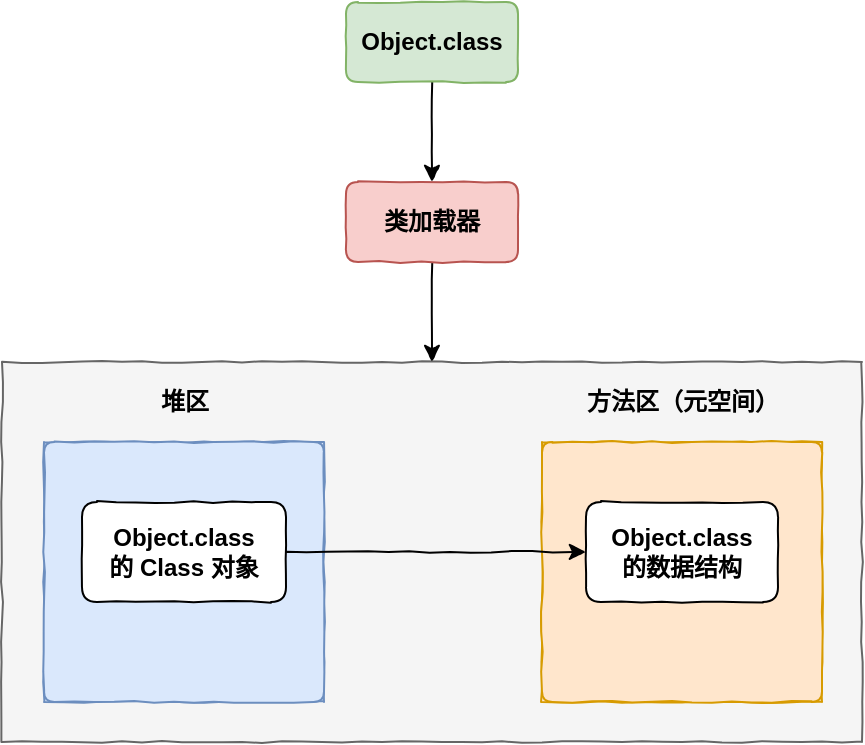 <mxfile version="14.6.13" type="device"><diagram id="C5RBs43oDa-KdzZeNtuy" name="Page-1"><mxGraphModel dx="750" dy="668" grid="1" gridSize="10" guides="1" tooltips="1" connect="1" arrows="1" fold="1" page="1" pageScale="1" pageWidth="827" pageHeight="583" math="0" shadow="0"><root><mxCell id="WIyWlLk6GJQsqaUBKTNV-0"/><mxCell id="WIyWlLk6GJQsqaUBKTNV-1" parent="WIyWlLk6GJQsqaUBKTNV-0"/><mxCell id="VwvUUWEIFNTfMQbyaGyn-10" value="" style="rounded=0;whiteSpace=wrap;html=1;fillColor=#f5f5f5;strokeColor=#666666;fontColor=#333333;comic=1;backgroundOutline=0;jiggle=1;" vertex="1" parent="WIyWlLk6GJQsqaUBKTNV-1"><mxGeometry x="199" y="230" width="430" height="190" as="geometry"/></mxCell><mxCell id="VwvUUWEIFNTfMQbyaGyn-13" style="edgeStyle=orthogonalEdgeStyle;rounded=0;orthogonalLoop=1;jettySize=auto;html=1;entryX=0.5;entryY=0;entryDx=0;entryDy=0;comic=1;backgroundOutline=0;jiggle=1;" edge="1" parent="WIyWlLk6GJQsqaUBKTNV-1" source="VwvUUWEIFNTfMQbyaGyn-0" target="VwvUUWEIFNTfMQbyaGyn-1"><mxGeometry relative="1" as="geometry"/></mxCell><mxCell id="VwvUUWEIFNTfMQbyaGyn-0" value="&lt;b&gt;Object.class&lt;/b&gt;" style="rounded=1;whiteSpace=wrap;html=1;fillColor=#d5e8d4;strokeColor=#82b366;comic=1;backgroundOutline=0;jiggle=1;" vertex="1" parent="WIyWlLk6GJQsqaUBKTNV-1"><mxGeometry x="371" y="50" width="86" height="40" as="geometry"/></mxCell><mxCell id="VwvUUWEIFNTfMQbyaGyn-14" style="edgeStyle=orthogonalEdgeStyle;rounded=0;orthogonalLoop=1;jettySize=auto;html=1;entryX=0.5;entryY=0;entryDx=0;entryDy=0;comic=1;backgroundOutline=0;jiggle=1;" edge="1" parent="WIyWlLk6GJQsqaUBKTNV-1" source="VwvUUWEIFNTfMQbyaGyn-1" target="VwvUUWEIFNTfMQbyaGyn-10"><mxGeometry relative="1" as="geometry"/></mxCell><mxCell id="VwvUUWEIFNTfMQbyaGyn-1" value="&lt;b&gt;类加载器&lt;/b&gt;" style="rounded=1;whiteSpace=wrap;html=1;fillColor=#f8cecc;strokeColor=#b85450;comic=1;backgroundOutline=0;jiggle=1;" vertex="1" parent="WIyWlLk6GJQsqaUBKTNV-1"><mxGeometry x="371" y="140" width="86" height="40" as="geometry"/></mxCell><mxCell id="VwvUUWEIFNTfMQbyaGyn-8" value="" style="group;fillColor=#dae8fc;strokeColor=#6c8ebf;comic=1;backgroundOutline=0;jiggle=1;" vertex="1" connectable="0" parent="WIyWlLk6GJQsqaUBKTNV-1"><mxGeometry x="220" y="270" width="140" height="130" as="geometry"/></mxCell><mxCell id="VwvUUWEIFNTfMQbyaGyn-3" value="" style="rounded=1;whiteSpace=wrap;html=1;arcSize=4;fillColor=#dae8fc;strokeColor=#6c8ebf;comic=1;backgroundOutline=0;jiggle=1;" vertex="1" parent="VwvUUWEIFNTfMQbyaGyn-8"><mxGeometry width="140" height="130" as="geometry"/></mxCell><mxCell id="VwvUUWEIFNTfMQbyaGyn-6" value="&lt;b&gt;Object.class&lt;br&gt;的 Class 对象&lt;br&gt;&lt;/b&gt;" style="rounded=1;whiteSpace=wrap;html=1;comic=1;backgroundOutline=0;jiggle=1;" vertex="1" parent="VwvUUWEIFNTfMQbyaGyn-8"><mxGeometry x="19" y="30" width="102" height="50" as="geometry"/></mxCell><mxCell id="VwvUUWEIFNTfMQbyaGyn-9" value="" style="group;fillColor=#ffe6cc;strokeColor=#d79b00;comic=1;backgroundOutline=0;jiggle=1;" vertex="1" connectable="0" parent="WIyWlLk6GJQsqaUBKTNV-1"><mxGeometry x="469" y="270" width="140" height="130" as="geometry"/></mxCell><mxCell id="VwvUUWEIFNTfMQbyaGyn-4" value="" style="rounded=1;whiteSpace=wrap;html=1;arcSize=4;fillColor=#ffe6cc;strokeColor=#d79b00;comic=1;backgroundOutline=0;jiggle=1;" vertex="1" parent="VwvUUWEIFNTfMQbyaGyn-9"><mxGeometry width="140" height="130" as="geometry"/></mxCell><mxCell id="VwvUUWEIFNTfMQbyaGyn-7" value="&lt;b&gt;Object.class&lt;br&gt;的数据结构&lt;br&gt;&lt;/b&gt;" style="rounded=1;whiteSpace=wrap;html=1;comic=1;backgroundOutline=0;jiggle=1;" vertex="1" parent="VwvUUWEIFNTfMQbyaGyn-9"><mxGeometry x="22" y="30" width="96" height="50" as="geometry"/></mxCell><mxCell id="VwvUUWEIFNTfMQbyaGyn-11" value="&lt;b&gt;堆区&lt;/b&gt;" style="text;html=1;align=center;verticalAlign=middle;resizable=0;points=[];autosize=1;strokeColor=none;comic=1;backgroundOutline=0;jiggle=1;" vertex="1" parent="WIyWlLk6GJQsqaUBKTNV-1"><mxGeometry x="270" y="240" width="40" height="20" as="geometry"/></mxCell><mxCell id="VwvUUWEIFNTfMQbyaGyn-12" value="&lt;b&gt;方法区（元空间）&lt;/b&gt;" style="text;html=1;align=center;verticalAlign=middle;resizable=0;points=[];autosize=1;strokeColor=none;comic=1;backgroundOutline=0;jiggle=1;" vertex="1" parent="WIyWlLk6GJQsqaUBKTNV-1"><mxGeometry x="484" y="240" width="110" height="20" as="geometry"/></mxCell><mxCell id="VwvUUWEIFNTfMQbyaGyn-15" style="edgeStyle=orthogonalEdgeStyle;rounded=0;orthogonalLoop=1;jettySize=auto;html=1;comic=1;backgroundOutline=0;jiggle=1;" edge="1" parent="WIyWlLk6GJQsqaUBKTNV-1" source="VwvUUWEIFNTfMQbyaGyn-6" target="VwvUUWEIFNTfMQbyaGyn-7"><mxGeometry relative="1" as="geometry"/></mxCell></root></mxGraphModel></diagram></mxfile>
